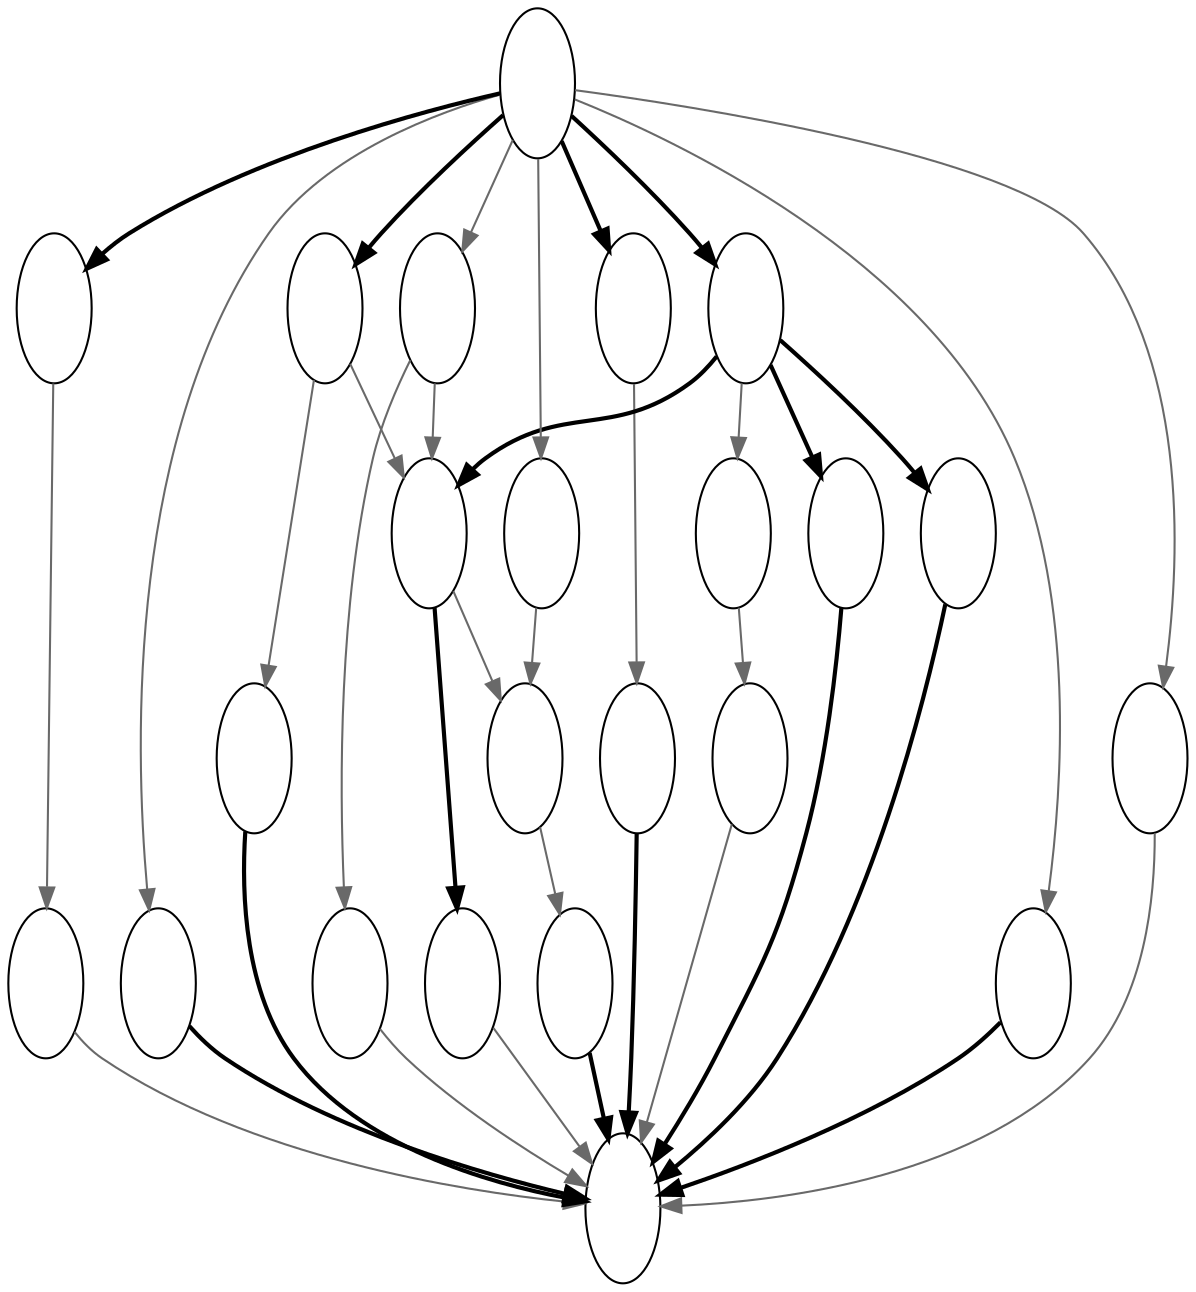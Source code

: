 digraph diagram {
node [shape=ellipse,width=0.5, height=1];
edge [dir=forward, arrowtail=none];
	FORM365	 [image="alephs/FORM365.pdf.png",
		label=" "];
	FORM0	 [image="alephs/FORM0.pdf.png",
		label=" "];
	FORM365 -> FORM0 [color=dimgray];
	FORM315	 [image="alephs/FORM315.pdf.png",
		label=" "];
	FORM315 -> FORM0	 [style=bold];
	FORM275	 [image="alephs/FORM275.pdf.png",
		label=" "];
	FORM275 -> FORM0	 [style=bold];
	FORM246	 [image="alephs/FORM246.pdf.png",
		label=" "];
	FORM246 -> FORM0[color=dimgray];
	FORM209	 [image="alephs/FORM209.pdf.png",
		label=" "];
	FORM209 -> FORM0	 [style=bold];
	FORM183	 [image="alephs/FORM183.pdf.png",
		label=" "];
	FORM183 -> FORM0	 [style=bold];
	FORM182	 [image="alephs/FORM182.pdf.png",
		label=" "];
	FORM182 -> FORM0	 [style=bold];
	FORM108	 [image="alephs/FORM108.pdf.png",
		label=" "];
	FORM108 -> FORM0[color=dimgray];
	FORM159	 [image="alephs/FORM159.pdf.png",
		label=" "];
	FORM104	 [image="alephs/FORM104.pdf.png",
		label=" "];
	FORM159 -> FORM104[color=dimgray];
	FORM104 -> FORM182[color=dimgray];
	FORM208	 [image="alephs/FORM208.pdf.png",
		label=" "];
	FORM58	 [image="alephs/FORM58.pdf.png",
		label=" "];
	FORM208 -> FORM58[color=dimgray];
	FORM58 -> FORM0[color=dimgray];
	FORM56	 [image="alephs/FORM56.pdf.png",
		label=" "];
	FORM56 -> FORM0	 [style=bold];
	FORM54	 [image="alephs/FORM54.pdf.png",
		label=" "];
	FORM54 -> FORM0[color=dimgray];
	FORM245	 [image="alephs/FORM245.pdf.png",
		label=" "];
	FORM245 -> FORM246[color=dimgray];
	FORM34	 [image="alephs/FORM34.pdf.png",
		label=" "];
	FORM245 -> FORM34[color=dimgray];
	FORM25	 [image="alephs/FORM25.pdf.png",
		label=" "];
	FORM25 -> FORM315[color=dimgray];
	FORM25 -> FORM34[color=dimgray];
	FORM71	 [image="alephs/FORM71.pdf.png",
		label=" "];
	FORM71 -> FORM183[color=dimgray];
	FORM41	 [image="alephs/FORM41.pdf.png",
		label=" "];
	FORM41 -> FORM365[color=dimgray];
	FORM170	 [image="alephs/FORM170.pdf.png",
		label=" "];
	FORM170 -> FORM0	 [style=bold];
	FORM34 -> FORM108	 [style=bold];
	FORM34 -> FORM104[color=dimgray];
	FORM40	 [image="alephs/FORM40.pdf.png",
		label=" "];
	FORM40 -> FORM209	 [style=bold];
	FORM40 -> FORM208[color=dimgray];
	FORM40 -> FORM170	 [style=bold];
	FORM40 -> FORM34	 [style=bold];
	FORM1	 [image="alephs/FORM1.pdf.png",
		label=" "];
	FORM1 -> FORM275[color=dimgray];
	FORM1 -> FORM159[color=dimgray];
	FORM1 -> FORM56[color=dimgray];
	FORM1 -> FORM54[color=dimgray];
	FORM1 -> FORM245[color=dimgray];
	FORM1 -> FORM25	 [style=bold];
	FORM1 -> FORM71	 [style=bold];
	FORM1 -> FORM41	 [style=bold];
	FORM1 -> FORM40	 [style=bold];
}
